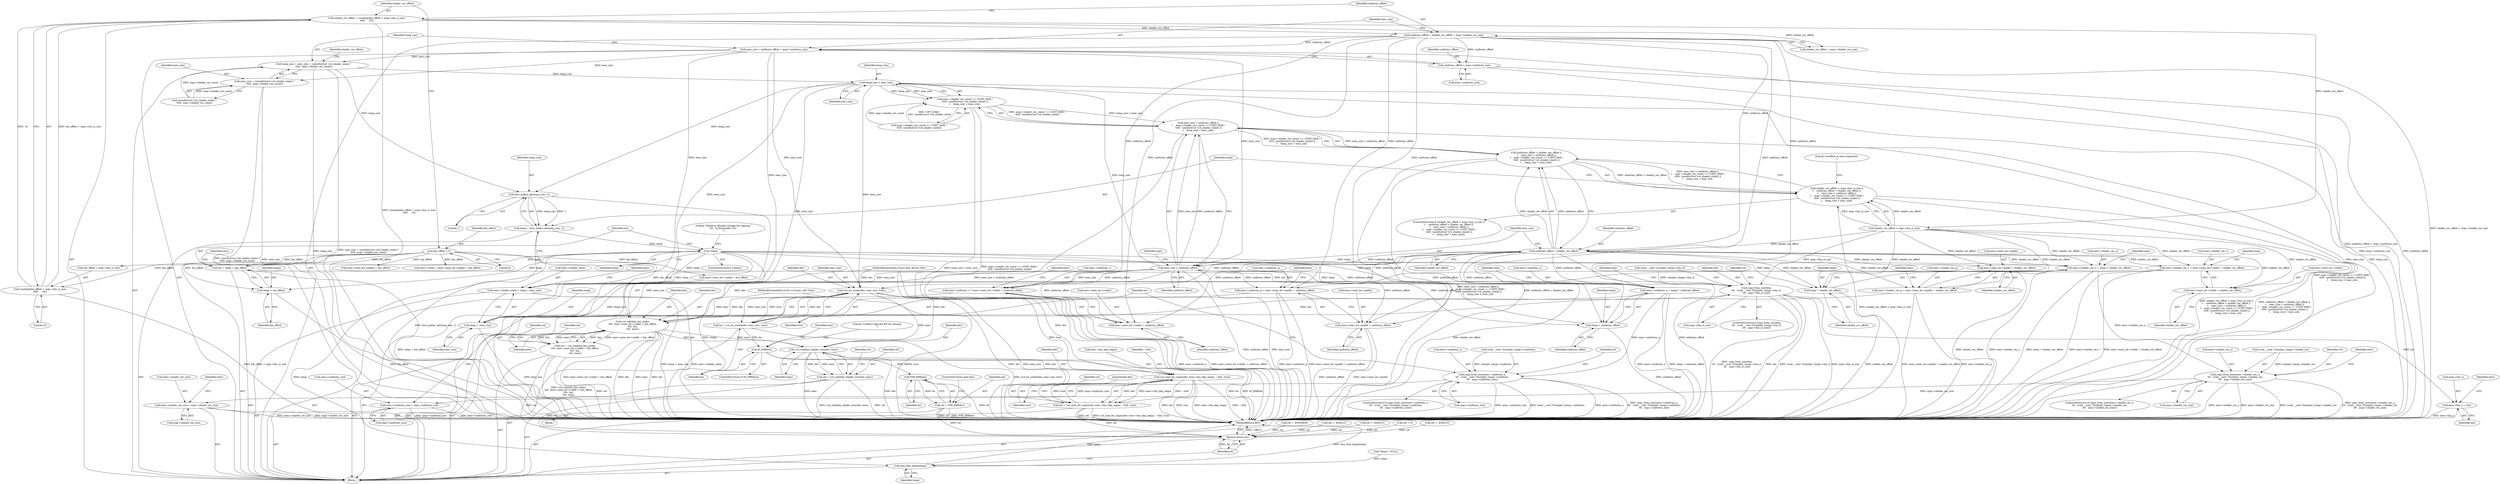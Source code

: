digraph "0_linux_0f2ff82e11c86c05d051cae32b58226392d33bbf@integer" {
"1000136" [label="(Call,uniforms_offset = shader_rec_offset + args->shader_rec_size)"];
"1000126" [label="(Call,shader_rec_offset = roundup(bin_offset + args->bin_cl_size,\n\t\t\t\t\t     16))"];
"1000128" [label="(Call,roundup(bin_offset + args->bin_cl_size,\n\t\t\t\t\t     16))"];
"1000122" [label="(Call,bin_offset = 0)"];
"1000144" [label="(Call,exec_size = uniforms_offset + args->uniforms_size)"];
"1000152" [label="(Call,temp_size = exec_size + (sizeof(struct vc4_shader_state) *\n \t\t\t\t\t  args->shader_rec_count))"];
"1000187" [label="(Call,temp_size < exec_size)"];
"1000178" [label="(Call,args->shader_rec_count >= (UINT_MAX /\n \t\t\t\t\t  sizeof(struct vc4_shader_state)) ||\n\t    temp_size < exec_size)"];
"1000174" [label="(Call,exec_size < uniforms_offset ||\n \t    args->shader_rec_count >= (UINT_MAX /\n \t\t\t\t\t  sizeof(struct vc4_shader_state)) ||\n\t    temp_size < exec_size)"];
"1000170" [label="(Call,uniforms_offset < shader_rec_offset ||\n \t    exec_size < uniforms_offset ||\n \t    args->shader_rec_count >= (UINT_MAX /\n \t\t\t\t\t  sizeof(struct vc4_shader_state)) ||\n\t    temp_size < exec_size)"];
"1000164" [label="(Call,shader_rec_offset < args->bin_cl_size ||\n\t    uniforms_offset < shader_rec_offset ||\n \t    exec_size < uniforms_offset ||\n \t    args->shader_rec_count >= (UINT_MAX /\n \t\t\t\t\t  sizeof(struct vc4_shader_state)) ||\n\t    temp_size < exec_size)"];
"1000196" [label="(Call,drm_malloc_ab(temp_size, 1))"];
"1000194" [label="(Call,temp = drm_malloc_ab(temp_size, 1))"];
"1000200" [label="(Call,!temp)"];
"1000210" [label="(Call,bin = temp + bin_offset)"];
"1000244" [label="(Call,copy_from_user(bin,\n\t\t\t   (void __user *)(uintptr_t)args->bin_cl,\n\t\t\t   args->bin_cl_size))"];
"1000355" [label="(Call,exec->bin_u = bin)"];
"1000420" [label="(Call,vc4_validate_bin_cl(dev,\n\t\t\t\t  exec->exec_bo->vaddr + bin_offset,\n\t\t\t\t  bin,\n\t\t\t\t  exec))"];
"1000418" [label="(Call,ret = vc4_validate_bin_cl(dev,\n\t\t\t\t  exec->exec_bo->vaddr + bin_offset,\n\t\t\t\t  bin,\n\t\t\t\t  exec))"];
"1000454" [label="(Return,return ret;)"];
"1000436" [label="(Call,vc4_validate_shader_recs(dev, exec))"];
"1000434" [label="(Call,ret = vc4_validate_shader_recs(dev, exec))"];
"1000444" [label="(Call,vc4_wait_for_seqno(dev, exec->bin_dep_seqno, ~0ull, true))"];
"1000442" [label="(Call,ret = vc4_wait_for_seqno(dev, exec->bin_dep_seqno, ~0ull, true))"];
"1000212" [label="(Call,temp + bin_offset)"];
"1000215" [label="(Call,exec->shader_rec_u = temp + shader_rec_offset)"];
"1000263" [label="(Call,copy_from_user(exec->shader_rec_u,\n\t\t\t   (void __user *)(uintptr_t)args->shader_rec,\n\t\t\t   args->shader_rec_size))"];
"1000382" [label="(Call,exec->shader_rec_size = args->shader_rec_size)"];
"1000219" [label="(Call,temp + shader_rec_offset)"];
"1000222" [label="(Call,exec->uniforms_u = temp + uniforms_offset)"];
"1000284" [label="(Call,copy_from_user(exec->uniforms_u,\n\t\t\t   (void __user *)(uintptr_t)args->uniforms,\n\t\t\t   args->uniforms_size))"];
"1000411" [label="(Call,exec->uniforms_size = args->uniforms_size)"];
"1000226" [label="(Call,temp + uniforms_offset)"];
"1000229" [label="(Call,exec->shader_state = temp + exec_size)"];
"1000233" [label="(Call,temp + exec_size)"];
"1000452" [label="(Call,drm_free_large(temp))"];
"1000306" [label="(Call,vc4_bo_create(dev, exec_size, true))"];
"1000304" [label="(Call,bo = vc4_bo_create(dev, exec_size, true))"];
"1000311" [label="(Call,IS_ERR(bo))"];
"1000318" [label="(Call,PTR_ERR(bo))"];
"1000316" [label="(Call,ret = PTR_ERR(bo))"];
"1000154" [label="(Call,exec_size + (sizeof(struct vc4_shader_state) *\n \t\t\t\t\t  args->shader_rec_count))"];
"1000175" [label="(Call,exec_size < uniforms_offset)"];
"1000389" [label="(Call,exec->uniforms_v = exec->exec_bo->vaddr + uniforms_offset)"];
"1000393" [label="(Call,exec->exec_bo->vaddr + uniforms_offset)"];
"1000400" [label="(Call,exec->uniforms_p = exec->exec_bo->paddr + uniforms_offset)"];
"1000404" [label="(Call,exec->exec_bo->paddr + uniforms_offset)"];
"1000146" [label="(Call,uniforms_offset + args->uniforms_size)"];
"1000171" [label="(Call,uniforms_offset < shader_rec_offset)"];
"1000360" [label="(Call,exec->shader_rec_v = exec->exec_bo->vaddr + shader_rec_offset)"];
"1000364" [label="(Call,exec->exec_bo->vaddr + shader_rec_offset)"];
"1000371" [label="(Call,exec->shader_rec_p = exec->exec_bo->paddr + shader_rec_offset)"];
"1000375" [label="(Call,exec->exec_bo->paddr + shader_rec_offset)"];
"1000205" [label="(Call,ret = -ENOMEM)"];
"1000148" [label="(Call,args->uniforms_size)"];
"1000195" [label="(Identifier,temp)"];
"1000227" [label="(Identifier,temp)"];
"1000217" [label="(Identifier,exec)"];
"1000316" [label="(Call,ret = PTR_ERR(bo))"];
"1000315" [label="(Literal,\"Couldn't allocate BO for binning\n\")"];
"1000440" [label="(Identifier,ret)"];
"1000429" [label="(Identifier,bin)"];
"1000155" [label="(Identifier,exec_size)"];
"1000373" [label="(Identifier,exec)"];
"1000320" [label="(ControlStructure,goto fail;)"];
"1000422" [label="(Call,exec->exec_bo->vaddr + bin_offset)"];
"1000413" [label="(Identifier,exec)"];
"1000307" [label="(Identifier,dev)"];
"1000152" [label="(Call,temp_size = exec_size + (sizeof(struct vc4_shader_state) *\n \t\t\t\t\t  args->shader_rec_count))"];
"1000317" [label="(Identifier,ret)"];
"1000284" [label="(Call,copy_from_user(exec->uniforms_u,\n\t\t\t   (void __user *)(uintptr_t)args->uniforms,\n\t\t\t   args->uniforms_size))"];
"1000219" [label="(Call,temp + shader_rec_offset)"];
"1000404" [label="(Call,exec->exec_bo->paddr + uniforms_offset)"];
"1000177" [label="(Identifier,uniforms_offset)"];
"1000410" [label="(Identifier,uniforms_offset)"];
"1000305" [label="(Identifier,bo)"];
"1000204" [label="(Literal,\"Failed to allocate storage for copying \"\n\t\t\t  \"in bin/render CLs.\n\")"];
"1000295" [label="(Call,args->uniforms_size)"];
"1000386" [label="(Call,args->shader_rec_size)"];
"1000384" [label="(Identifier,exec)"];
"1000420" [label="(Call,vc4_validate_bin_cl(dev,\n\t\t\t\t  exec->exec_bo->vaddr + bin_offset,\n\t\t\t\t  bin,\n\t\t\t\t  exec))"];
"1000375" [label="(Call,exec->exec_bo->paddr + shader_rec_offset)"];
"1000103" [label="(MethodParameterIn,struct drm_device *dev)"];
"1000124" [label="(Literal,0)"];
"1000147" [label="(Identifier,uniforms_offset)"];
"1000300" [label="(Identifier,ret)"];
"1000172" [label="(Identifier,uniforms_offset)"];
"1000154" [label="(Call,exec_size + (sizeof(struct vc4_shader_state) *\n \t\t\t\t\t  args->shader_rec_count))"];
"1000371" [label="(Call,exec->shader_rec_p = exec->exec_bo->paddr + shader_rec_offset)"];
"1000451" [label="(JumpTarget,fail:)"];
"1000401" [label="(Call,exec->uniforms_p)"];
"1000176" [label="(Identifier,exec_size)"];
"1000253" [label="(Call,args->bin_cl_size)"];
"1000390" [label="(Call,exec->uniforms_v)"];
"1000361" [label="(Call,exec->shader_rec_v)"];
"1000211" [label="(Identifier,bin)"];
"1000432" [label="(Identifier,ret)"];
"1000113" [label="(Call,*temp = NULL)"];
"1000171" [label="(Call,uniforms_offset < shader_rec_offset)"];
"1000323" [label="(Identifier,exec)"];
"1000187" [label="(Call,temp_size < exec_size)"];
"1000200" [label="(Call,!temp)"];
"1000437" [label="(Identifier,dev)"];
"1000444" [label="(Call,vc4_wait_for_seqno(dev, exec->bin_dep_seqno, ~0ull, true))"];
"1000299" [label="(Call,ret = -EFAULT)"];
"1000383" [label="(Call,exec->shader_rec_size)"];
"1000267" [label="(Call,(void __user *)(uintptr_t)args->shader_rec)"];
"1000348" [label="(Call,exec->exec_bo->paddr + bin_offset)"];
"1000285" [label="(Call,exec->uniforms_u)"];
"1000104" [label="(MethodParameterIn,struct vc4_exec_info *exec)"];
"1000288" [label="(Call,(void __user *)(uintptr_t)args->uniforms)"];
"1000153" [label="(Identifier,temp_size)"];
"1000164" [label="(Call,shader_rec_offset < args->bin_cl_size ||\n\t    uniforms_offset < shader_rec_offset ||\n \t    exec_size < uniforms_offset ||\n \t    args->shader_rec_count >= (UINT_MAX /\n \t\t\t\t\t  sizeof(struct vc4_shader_state)) ||\n\t    temp_size < exec_size)"];
"1000382" [label="(Call,exec->shader_rec_size = args->shader_rec_size)"];
"1000238" [label="(Identifier,exec)"];
"1000222" [label="(Call,exec->uniforms_u = temp + uniforms_offset)"];
"1000165" [label="(Call,shader_rec_offset < args->bin_cl_size)"];
"1000221" [label="(Identifier,shader_rec_offset)"];
"1000199" [label="(ControlStructure,if (!temp))"];
"1000146" [label="(Call,uniforms_offset + args->uniforms_size)"];
"1000370" [label="(Identifier,shader_rec_offset)"];
"1000359" [label="(Identifier,bin)"];
"1000456" [label="(MethodReturn,RET)"];
"1000393" [label="(Call,exec->exec_bo->vaddr + uniforms_offset)"];
"1000194" [label="(Call,temp = drm_malloc_ab(temp_size, 1))"];
"1000400" [label="(Call,exec->uniforms_p = exec->exec_bo->paddr + uniforms_offset)"];
"1000376" [label="(Call,exec->exec_bo->paddr)"];
"1000129" [label="(Call,bin_offset + args->bin_cl_size)"];
"1000430" [label="(Identifier,exec)"];
"1000415" [label="(Call,args->uniforms_size)"];
"1000188" [label="(Identifier,temp_size)"];
"1000197" [label="(Identifier,temp_size)"];
"1000344" [label="(Call,exec->ct0ca = exec->exec_bo->paddr + bin_offset)"];
"1000128" [label="(Call,roundup(bin_offset + args->bin_cl_size,\n\t\t\t\t\t     16))"];
"1000306" [label="(Call,vc4_bo_create(dev, exec_size, true))"];
"1000372" [label="(Call,exec->shader_rec_p)"];
"1000274" [label="(Call,args->shader_rec_size)"];
"1000443" [label="(Identifier,ret)"];
"1000234" [label="(Identifier,temp)"];
"1000362" [label="(Identifier,exec)"];
"1000446" [label="(Call,exec->bin_dep_seqno)"];
"1000402" [label="(Identifier,exec)"];
"1000122" [label="(Call,bin_offset = 0)"];
"1000226" [label="(Call,temp + uniforms_offset)"];
"1000170" [label="(Call,uniforms_offset < shader_rec_offset ||\n \t    exec_size < uniforms_offset ||\n \t    args->shader_rec_count >= (UINT_MAX /\n \t\t\t\t\t  sizeof(struct vc4_shader_state)) ||\n\t    temp_size < exec_size)"];
"1000233" [label="(Call,temp + exec_size)"];
"1000389" [label="(Call,exec->uniforms_v = exec->exec_bo->vaddr + uniforms_offset)"];
"1000192" [label="(Literal,\"overflow in exec arguments\n\")"];
"1000257" [label="(Call,ret = -EFAULT)"];
"1000145" [label="(Identifier,exec_size)"];
"1000265" [label="(Identifier,exec)"];
"1000454" [label="(Return,return ret;)"];
"1000411" [label="(Call,exec->uniforms_size = args->uniforms_size)"];
"1000235" [label="(Identifier,exec_size)"];
"1000262" [label="(ControlStructure,if (copy_from_user(exec->shader_rec_u,\n\t\t\t   (void __user *)(uintptr_t)args->shader_rec,\n\t\t\t   args->shader_rec_size)))"];
"1000181" [label="(Identifier,args)"];
"1000244" [label="(Call,copy_from_user(bin,\n\t\t\t   (void __user *)(uintptr_t)args->bin_cl,\n\t\t\t   args->bin_cl_size))"];
"1000243" [label="(ControlStructure,if (copy_from_user(bin,\n\t\t\t   (void __user *)(uintptr_t)args->bin_cl,\n\t\t\t   args->bin_cl_size)))"];
"1000449" [label="(Identifier,~0ull)"];
"1000436" [label="(Call,vc4_validate_shader_recs(dev, exec))"];
"1000137" [label="(Identifier,uniforms_offset)"];
"1000356" [label="(Call,exec->bin_u)"];
"1000173" [label="(Identifier,shader_rec_offset)"];
"1000127" [label="(Identifier,shader_rec_offset)"];
"1000118" [label="(Call,ret = 0)"];
"1000412" [label="(Call,exec->uniforms_size)"];
"1000215" [label="(Call,exec->shader_rec_u = temp + shader_rec_offset)"];
"1000455" [label="(Identifier,ret)"];
"1000381" [label="(Identifier,shader_rec_offset)"];
"1000319" [label="(Identifier,bo)"];
"1000198" [label="(Literal,1)"];
"1000231" [label="(Identifier,exec)"];
"1000445" [label="(Identifier,dev)"];
"1000105" [label="(Block,)"];
"1000286" [label="(Identifier,exec)"];
"1000230" [label="(Call,exec->shader_state)"];
"1000210" [label="(Call,bin = temp + bin_offset)"];
"1000391" [label="(Identifier,exec)"];
"1000126" [label="(Call,shader_rec_offset = roundup(bin_offset + args->bin_cl_size,\n\t\t\t\t\t     16))"];
"1000214" [label="(Identifier,bin_offset)"];
"1000279" [label="(Identifier,ret)"];
"1000421" [label="(Identifier,dev)"];
"1000312" [label="(Identifier,bo)"];
"1000434" [label="(Call,ret = vc4_validate_shader_recs(dev, exec))"];
"1000201" [label="(Identifier,temp)"];
"1000220" [label="(Identifier,temp)"];
"1000189" [label="(Identifier,exec_size)"];
"1000399" [label="(Identifier,uniforms_offset)"];
"1000228" [label="(Identifier,uniforms_offset)"];
"1000246" [label="(Call,(void __user *)(uintptr_t)args->bin_cl)"];
"1000138" [label="(Call,shader_rec_offset + args->shader_rec_size)"];
"1000438" [label="(Identifier,exec)"];
"1000309" [label="(Identifier,true)"];
"1000245" [label="(Identifier,bin)"];
"1000450" [label="(Identifier,true)"];
"1000175" [label="(Call,exec_size < uniforms_offset)"];
"1000318" [label="(Call,PTR_ERR(bo))"];
"1000229" [label="(Call,exec->shader_state = temp + exec_size)"];
"1000163" [label="(ControlStructure,if (shader_rec_offset < args->bin_cl_size ||\n\t    uniforms_offset < shader_rec_offset ||\n \t    exec_size < uniforms_offset ||\n \t    args->shader_rec_count >= (UINT_MAX /\n \t\t\t\t\t  sizeof(struct vc4_shader_state)) ||\n\t    temp_size < exec_size))"];
"1000278" [label="(Call,ret = -EFAULT)"];
"1000196" [label="(Call,drm_malloc_ab(temp_size, 1))"];
"1000365" [label="(Call,exec->exec_bo->vaddr)"];
"1000216" [label="(Call,exec->shader_rec_u)"];
"1000179" [label="(Call,args->shader_rec_count >= (UINT_MAX /\n \t\t\t\t\t  sizeof(struct vc4_shader_state)))"];
"1000394" [label="(Call,exec->exec_bo->vaddr)"];
"1000224" [label="(Identifier,exec)"];
"1000364" [label="(Call,exec->exec_bo->vaddr + shader_rec_offset)"];
"1000174" [label="(Call,exec_size < uniforms_offset ||\n \t    args->shader_rec_count >= (UINT_MAX /\n \t\t\t\t\t  sizeof(struct vc4_shader_state)) ||\n\t    temp_size < exec_size)"];
"1000360" [label="(Call,exec->shader_rec_v = exec->exec_bo->vaddr + shader_rec_offset)"];
"1000453" [label="(Identifier,temp)"];
"1000166" [label="(Identifier,shader_rec_offset)"];
"1000311" [label="(Call,IS_ERR(bo))"];
"1000419" [label="(Identifier,ret)"];
"1000355" [label="(Call,exec->bin_u = bin)"];
"1000178" [label="(Call,args->shader_rec_count >= (UINT_MAX /\n \t\t\t\t\t  sizeof(struct vc4_shader_state)) ||\n\t    temp_size < exec_size)"];
"1000452" [label="(Call,drm_free_large(temp))"];
"1000213" [label="(Identifier,temp)"];
"1000313" [label="(Block,)"];
"1000405" [label="(Call,exec->exec_bo->paddr)"];
"1000308" [label="(Identifier,exec_size)"];
"1000435" [label="(Identifier,ret)"];
"1000442" [label="(Call,ret = vc4_wait_for_seqno(dev, exec->bin_dep_seqno, ~0ull, true))"];
"1000144" [label="(Call,exec_size = uniforms_offset + args->uniforms_size)"];
"1000264" [label="(Call,exec->shader_rec_u)"];
"1000258" [label="(Identifier,ret)"];
"1000212" [label="(Call,temp + bin_offset)"];
"1000310" [label="(ControlStructure,if (IS_ERR(bo)))"];
"1000156" [label="(Call,sizeof(struct vc4_shader_state) *\n \t\t\t\t\t  args->shader_rec_count)"];
"1000304" [label="(Call,bo = vc4_bo_create(dev, exec_size, true))"];
"1000283" [label="(ControlStructure,if (copy_from_user(exec->uniforms_u,\n\t\t\t   (void __user *)(uintptr_t)args->uniforms,\n\t\t\t   args->uniforms_size)))"];
"1000123" [label="(Identifier,bin_offset)"];
"1000263" [label="(Call,copy_from_user(exec->shader_rec_u,\n\t\t\t   (void __user *)(uintptr_t)args->shader_rec,\n\t\t\t   args->shader_rec_size))"];
"1000223" [label="(Call,exec->uniforms_u)"];
"1000136" [label="(Call,uniforms_offset = shader_rec_offset + args->shader_rec_size)"];
"1000134" [label="(Literal,16)"];
"1000418" [label="(Call,ret = vc4_validate_bin_cl(dev,\n\t\t\t\t  exec->exec_bo->vaddr + bin_offset,\n\t\t\t\t  bin,\n\t\t\t\t  exec))"];
"1000136" -> "1000105"  [label="AST: "];
"1000136" -> "1000138"  [label="CFG: "];
"1000137" -> "1000136"  [label="AST: "];
"1000138" -> "1000136"  [label="AST: "];
"1000145" -> "1000136"  [label="CFG: "];
"1000136" -> "1000456"  [label="DDG: shader_rec_offset + args->shader_rec_size"];
"1000126" -> "1000136"  [label="DDG: shader_rec_offset"];
"1000136" -> "1000144"  [label="DDG: uniforms_offset"];
"1000136" -> "1000146"  [label="DDG: uniforms_offset"];
"1000136" -> "1000171"  [label="DDG: uniforms_offset"];
"1000136" -> "1000222"  [label="DDG: uniforms_offset"];
"1000136" -> "1000226"  [label="DDG: uniforms_offset"];
"1000136" -> "1000389"  [label="DDG: uniforms_offset"];
"1000136" -> "1000393"  [label="DDG: uniforms_offset"];
"1000136" -> "1000400"  [label="DDG: uniforms_offset"];
"1000136" -> "1000404"  [label="DDG: uniforms_offset"];
"1000126" -> "1000105"  [label="AST: "];
"1000126" -> "1000128"  [label="CFG: "];
"1000127" -> "1000126"  [label="AST: "];
"1000128" -> "1000126"  [label="AST: "];
"1000137" -> "1000126"  [label="CFG: "];
"1000126" -> "1000456"  [label="DDG: roundup(bin_offset + args->bin_cl_size,\n\t\t\t\t\t     16)"];
"1000128" -> "1000126"  [label="DDG: bin_offset + args->bin_cl_size"];
"1000128" -> "1000126"  [label="DDG: 16"];
"1000126" -> "1000138"  [label="DDG: shader_rec_offset"];
"1000126" -> "1000165"  [label="DDG: shader_rec_offset"];
"1000128" -> "1000134"  [label="CFG: "];
"1000129" -> "1000128"  [label="AST: "];
"1000134" -> "1000128"  [label="AST: "];
"1000128" -> "1000456"  [label="DDG: bin_offset + args->bin_cl_size"];
"1000122" -> "1000128"  [label="DDG: bin_offset"];
"1000122" -> "1000105"  [label="AST: "];
"1000122" -> "1000124"  [label="CFG: "];
"1000123" -> "1000122"  [label="AST: "];
"1000124" -> "1000122"  [label="AST: "];
"1000127" -> "1000122"  [label="CFG: "];
"1000122" -> "1000129"  [label="DDG: bin_offset"];
"1000122" -> "1000210"  [label="DDG: bin_offset"];
"1000122" -> "1000212"  [label="DDG: bin_offset"];
"1000122" -> "1000344"  [label="DDG: bin_offset"];
"1000122" -> "1000348"  [label="DDG: bin_offset"];
"1000122" -> "1000420"  [label="DDG: bin_offset"];
"1000122" -> "1000422"  [label="DDG: bin_offset"];
"1000144" -> "1000105"  [label="AST: "];
"1000144" -> "1000146"  [label="CFG: "];
"1000145" -> "1000144"  [label="AST: "];
"1000146" -> "1000144"  [label="AST: "];
"1000153" -> "1000144"  [label="CFG: "];
"1000144" -> "1000456"  [label="DDG: uniforms_offset + args->uniforms_size"];
"1000144" -> "1000152"  [label="DDG: exec_size"];
"1000144" -> "1000154"  [label="DDG: exec_size"];
"1000144" -> "1000175"  [label="DDG: exec_size"];
"1000144" -> "1000229"  [label="DDG: exec_size"];
"1000144" -> "1000233"  [label="DDG: exec_size"];
"1000144" -> "1000306"  [label="DDG: exec_size"];
"1000152" -> "1000105"  [label="AST: "];
"1000152" -> "1000154"  [label="CFG: "];
"1000153" -> "1000152"  [label="AST: "];
"1000154" -> "1000152"  [label="AST: "];
"1000166" -> "1000152"  [label="CFG: "];
"1000152" -> "1000456"  [label="DDG: temp_size"];
"1000152" -> "1000456"  [label="DDG: exec_size + (sizeof(struct vc4_shader_state) *\n \t\t\t\t\t  args->shader_rec_count)"];
"1000156" -> "1000152"  [label="DDG: args->shader_rec_count"];
"1000152" -> "1000187"  [label="DDG: temp_size"];
"1000152" -> "1000196"  [label="DDG: temp_size"];
"1000187" -> "1000178"  [label="AST: "];
"1000187" -> "1000189"  [label="CFG: "];
"1000188" -> "1000187"  [label="AST: "];
"1000189" -> "1000187"  [label="AST: "];
"1000178" -> "1000187"  [label="CFG: "];
"1000187" -> "1000456"  [label="DDG: temp_size"];
"1000187" -> "1000456"  [label="DDG: exec_size"];
"1000187" -> "1000178"  [label="DDG: temp_size"];
"1000187" -> "1000178"  [label="DDG: exec_size"];
"1000175" -> "1000187"  [label="DDG: exec_size"];
"1000187" -> "1000196"  [label="DDG: temp_size"];
"1000187" -> "1000229"  [label="DDG: exec_size"];
"1000187" -> "1000233"  [label="DDG: exec_size"];
"1000187" -> "1000306"  [label="DDG: exec_size"];
"1000178" -> "1000174"  [label="AST: "];
"1000178" -> "1000179"  [label="CFG: "];
"1000179" -> "1000178"  [label="AST: "];
"1000174" -> "1000178"  [label="CFG: "];
"1000178" -> "1000456"  [label="DDG: temp_size < exec_size"];
"1000178" -> "1000456"  [label="DDG: args->shader_rec_count >= (UINT_MAX /\n \t\t\t\t\t  sizeof(struct vc4_shader_state))"];
"1000178" -> "1000174"  [label="DDG: args->shader_rec_count >= (UINT_MAX /\n \t\t\t\t\t  sizeof(struct vc4_shader_state))"];
"1000178" -> "1000174"  [label="DDG: temp_size < exec_size"];
"1000179" -> "1000178"  [label="DDG: args->shader_rec_count"];
"1000179" -> "1000178"  [label="DDG: UINT_MAX /\n \t\t\t\t\t  sizeof(struct vc4_shader_state)"];
"1000174" -> "1000170"  [label="AST: "];
"1000174" -> "1000175"  [label="CFG: "];
"1000175" -> "1000174"  [label="AST: "];
"1000170" -> "1000174"  [label="CFG: "];
"1000174" -> "1000456"  [label="DDG: args->shader_rec_count >= (UINT_MAX /\n \t\t\t\t\t  sizeof(struct vc4_shader_state)) ||\n\t    temp_size < exec_size"];
"1000174" -> "1000456"  [label="DDG: exec_size < uniforms_offset"];
"1000174" -> "1000170"  [label="DDG: exec_size < uniforms_offset"];
"1000174" -> "1000170"  [label="DDG: args->shader_rec_count >= (UINT_MAX /\n \t\t\t\t\t  sizeof(struct vc4_shader_state)) ||\n\t    temp_size < exec_size"];
"1000175" -> "1000174"  [label="DDG: exec_size"];
"1000175" -> "1000174"  [label="DDG: uniforms_offset"];
"1000170" -> "1000164"  [label="AST: "];
"1000170" -> "1000171"  [label="CFG: "];
"1000171" -> "1000170"  [label="AST: "];
"1000164" -> "1000170"  [label="CFG: "];
"1000170" -> "1000456"  [label="DDG: uniforms_offset < shader_rec_offset"];
"1000170" -> "1000456"  [label="DDG: exec_size < uniforms_offset ||\n \t    args->shader_rec_count >= (UINT_MAX /\n \t\t\t\t\t  sizeof(struct vc4_shader_state)) ||\n\t    temp_size < exec_size"];
"1000170" -> "1000164"  [label="DDG: uniforms_offset < shader_rec_offset"];
"1000170" -> "1000164"  [label="DDG: exec_size < uniforms_offset ||\n \t    args->shader_rec_count >= (UINT_MAX /\n \t\t\t\t\t  sizeof(struct vc4_shader_state)) ||\n\t    temp_size < exec_size"];
"1000171" -> "1000170"  [label="DDG: uniforms_offset"];
"1000171" -> "1000170"  [label="DDG: shader_rec_offset"];
"1000164" -> "1000163"  [label="AST: "];
"1000164" -> "1000165"  [label="CFG: "];
"1000165" -> "1000164"  [label="AST: "];
"1000192" -> "1000164"  [label="CFG: "];
"1000195" -> "1000164"  [label="CFG: "];
"1000164" -> "1000456"  [label="DDG: shader_rec_offset < args->bin_cl_size ||\n\t    uniforms_offset < shader_rec_offset ||\n \t    exec_size < uniforms_offset ||\n \t    args->shader_rec_count >= (UINT_MAX /\n \t\t\t\t\t  sizeof(struct vc4_shader_state)) ||\n\t    temp_size < exec_size"];
"1000164" -> "1000456"  [label="DDG: uniforms_offset < shader_rec_offset ||\n \t    exec_size < uniforms_offset ||\n \t    args->shader_rec_count >= (UINT_MAX /\n \t\t\t\t\t  sizeof(struct vc4_shader_state)) ||\n\t    temp_size < exec_size"];
"1000164" -> "1000456"  [label="DDG: shader_rec_offset < args->bin_cl_size"];
"1000165" -> "1000164"  [label="DDG: shader_rec_offset"];
"1000165" -> "1000164"  [label="DDG: args->bin_cl_size"];
"1000196" -> "1000194"  [label="AST: "];
"1000196" -> "1000198"  [label="CFG: "];
"1000197" -> "1000196"  [label="AST: "];
"1000198" -> "1000196"  [label="AST: "];
"1000194" -> "1000196"  [label="CFG: "];
"1000196" -> "1000456"  [label="DDG: temp_size"];
"1000196" -> "1000194"  [label="DDG: temp_size"];
"1000196" -> "1000194"  [label="DDG: 1"];
"1000194" -> "1000105"  [label="AST: "];
"1000195" -> "1000194"  [label="AST: "];
"1000201" -> "1000194"  [label="CFG: "];
"1000194" -> "1000456"  [label="DDG: drm_malloc_ab(temp_size, 1)"];
"1000194" -> "1000200"  [label="DDG: temp"];
"1000200" -> "1000199"  [label="AST: "];
"1000200" -> "1000201"  [label="CFG: "];
"1000201" -> "1000200"  [label="AST: "];
"1000204" -> "1000200"  [label="CFG: "];
"1000211" -> "1000200"  [label="CFG: "];
"1000200" -> "1000456"  [label="DDG: !temp"];
"1000200" -> "1000210"  [label="DDG: temp"];
"1000200" -> "1000212"  [label="DDG: temp"];
"1000200" -> "1000215"  [label="DDG: temp"];
"1000200" -> "1000219"  [label="DDG: temp"];
"1000200" -> "1000222"  [label="DDG: temp"];
"1000200" -> "1000226"  [label="DDG: temp"];
"1000200" -> "1000229"  [label="DDG: temp"];
"1000200" -> "1000233"  [label="DDG: temp"];
"1000200" -> "1000452"  [label="DDG: temp"];
"1000210" -> "1000105"  [label="AST: "];
"1000210" -> "1000212"  [label="CFG: "];
"1000211" -> "1000210"  [label="AST: "];
"1000212" -> "1000210"  [label="AST: "];
"1000217" -> "1000210"  [label="CFG: "];
"1000210" -> "1000456"  [label="DDG: temp + bin_offset"];
"1000210" -> "1000244"  [label="DDG: bin"];
"1000244" -> "1000243"  [label="AST: "];
"1000244" -> "1000253"  [label="CFG: "];
"1000245" -> "1000244"  [label="AST: "];
"1000246" -> "1000244"  [label="AST: "];
"1000253" -> "1000244"  [label="AST: "];
"1000258" -> "1000244"  [label="CFG: "];
"1000265" -> "1000244"  [label="CFG: "];
"1000244" -> "1000456"  [label="DDG: args->bin_cl_size"];
"1000244" -> "1000456"  [label="DDG: copy_from_user(bin,\n\t\t\t   (void __user *)(uintptr_t)args->bin_cl,\n\t\t\t   args->bin_cl_size)"];
"1000244" -> "1000456"  [label="DDG: bin"];
"1000244" -> "1000456"  [label="DDG: (void __user *)(uintptr_t)args->bin_cl"];
"1000246" -> "1000244"  [label="DDG: (uintptr_t)args->bin_cl"];
"1000165" -> "1000244"  [label="DDG: args->bin_cl_size"];
"1000244" -> "1000355"  [label="DDG: bin"];
"1000244" -> "1000420"  [label="DDG: bin"];
"1000355" -> "1000105"  [label="AST: "];
"1000355" -> "1000359"  [label="CFG: "];
"1000356" -> "1000355"  [label="AST: "];
"1000359" -> "1000355"  [label="AST: "];
"1000362" -> "1000355"  [label="CFG: "];
"1000355" -> "1000456"  [label="DDG: exec->bin_u"];
"1000420" -> "1000418"  [label="AST: "];
"1000420" -> "1000430"  [label="CFG: "];
"1000421" -> "1000420"  [label="AST: "];
"1000422" -> "1000420"  [label="AST: "];
"1000429" -> "1000420"  [label="AST: "];
"1000430" -> "1000420"  [label="AST: "];
"1000418" -> "1000420"  [label="CFG: "];
"1000420" -> "1000456"  [label="DDG: exec->exec_bo->vaddr + bin_offset"];
"1000420" -> "1000456"  [label="DDG: dev"];
"1000420" -> "1000456"  [label="DDG: exec"];
"1000420" -> "1000456"  [label="DDG: bin"];
"1000420" -> "1000418"  [label="DDG: dev"];
"1000420" -> "1000418"  [label="DDG: exec->exec_bo->vaddr + bin_offset"];
"1000420" -> "1000418"  [label="DDG: bin"];
"1000420" -> "1000418"  [label="DDG: exec"];
"1000306" -> "1000420"  [label="DDG: dev"];
"1000103" -> "1000420"  [label="DDG: dev"];
"1000104" -> "1000420"  [label="DDG: exec"];
"1000420" -> "1000436"  [label="DDG: dev"];
"1000420" -> "1000436"  [label="DDG: exec"];
"1000418" -> "1000105"  [label="AST: "];
"1000419" -> "1000418"  [label="AST: "];
"1000432" -> "1000418"  [label="CFG: "];
"1000418" -> "1000456"  [label="DDG: vc4_validate_bin_cl(dev,\n\t\t\t\t  exec->exec_bo->vaddr + bin_offset,\n\t\t\t\t  bin,\n\t\t\t\t  exec)"];
"1000418" -> "1000456"  [label="DDG: ret"];
"1000418" -> "1000454"  [label="DDG: ret"];
"1000454" -> "1000105"  [label="AST: "];
"1000454" -> "1000455"  [label="CFG: "];
"1000455" -> "1000454"  [label="AST: "];
"1000456" -> "1000454"  [label="CFG: "];
"1000454" -> "1000456"  [label="DDG: <RET>"];
"1000455" -> "1000454"  [label="DDG: ret"];
"1000442" -> "1000454"  [label="DDG: ret"];
"1000205" -> "1000454"  [label="DDG: ret"];
"1000257" -> "1000454"  [label="DDG: ret"];
"1000299" -> "1000454"  [label="DDG: ret"];
"1000434" -> "1000454"  [label="DDG: ret"];
"1000278" -> "1000454"  [label="DDG: ret"];
"1000316" -> "1000454"  [label="DDG: ret"];
"1000118" -> "1000454"  [label="DDG: ret"];
"1000436" -> "1000434"  [label="AST: "];
"1000436" -> "1000438"  [label="CFG: "];
"1000437" -> "1000436"  [label="AST: "];
"1000438" -> "1000436"  [label="AST: "];
"1000434" -> "1000436"  [label="CFG: "];
"1000436" -> "1000456"  [label="DDG: dev"];
"1000436" -> "1000456"  [label="DDG: exec"];
"1000436" -> "1000434"  [label="DDG: dev"];
"1000436" -> "1000434"  [label="DDG: exec"];
"1000103" -> "1000436"  [label="DDG: dev"];
"1000104" -> "1000436"  [label="DDG: exec"];
"1000436" -> "1000444"  [label="DDG: dev"];
"1000434" -> "1000105"  [label="AST: "];
"1000435" -> "1000434"  [label="AST: "];
"1000440" -> "1000434"  [label="CFG: "];
"1000434" -> "1000456"  [label="DDG: vc4_validate_shader_recs(dev, exec)"];
"1000434" -> "1000456"  [label="DDG: ret"];
"1000444" -> "1000442"  [label="AST: "];
"1000444" -> "1000450"  [label="CFG: "];
"1000445" -> "1000444"  [label="AST: "];
"1000446" -> "1000444"  [label="AST: "];
"1000449" -> "1000444"  [label="AST: "];
"1000450" -> "1000444"  [label="AST: "];
"1000442" -> "1000444"  [label="CFG: "];
"1000444" -> "1000456"  [label="DDG: true"];
"1000444" -> "1000456"  [label="DDG: exec->bin_dep_seqno"];
"1000444" -> "1000456"  [label="DDG: ~0ull"];
"1000444" -> "1000456"  [label="DDG: dev"];
"1000444" -> "1000442"  [label="DDG: dev"];
"1000444" -> "1000442"  [label="DDG: exec->bin_dep_seqno"];
"1000444" -> "1000442"  [label="DDG: ~0ull"];
"1000444" -> "1000442"  [label="DDG: true"];
"1000103" -> "1000444"  [label="DDG: dev"];
"1000306" -> "1000444"  [label="DDG: true"];
"1000442" -> "1000105"  [label="AST: "];
"1000443" -> "1000442"  [label="AST: "];
"1000451" -> "1000442"  [label="CFG: "];
"1000442" -> "1000456"  [label="DDG: ret"];
"1000442" -> "1000456"  [label="DDG: vc4_wait_for_seqno(dev, exec->bin_dep_seqno, ~0ull, true)"];
"1000212" -> "1000214"  [label="CFG: "];
"1000213" -> "1000212"  [label="AST: "];
"1000214" -> "1000212"  [label="AST: "];
"1000212" -> "1000456"  [label="DDG: bin_offset"];
"1000215" -> "1000105"  [label="AST: "];
"1000215" -> "1000219"  [label="CFG: "];
"1000216" -> "1000215"  [label="AST: "];
"1000219" -> "1000215"  [label="AST: "];
"1000224" -> "1000215"  [label="CFG: "];
"1000215" -> "1000456"  [label="DDG: exec->shader_rec_u"];
"1000215" -> "1000456"  [label="DDG: temp + shader_rec_offset"];
"1000165" -> "1000215"  [label="DDG: shader_rec_offset"];
"1000171" -> "1000215"  [label="DDG: shader_rec_offset"];
"1000215" -> "1000263"  [label="DDG: exec->shader_rec_u"];
"1000263" -> "1000262"  [label="AST: "];
"1000263" -> "1000274"  [label="CFG: "];
"1000264" -> "1000263"  [label="AST: "];
"1000267" -> "1000263"  [label="AST: "];
"1000274" -> "1000263"  [label="AST: "];
"1000279" -> "1000263"  [label="CFG: "];
"1000286" -> "1000263"  [label="CFG: "];
"1000263" -> "1000456"  [label="DDG: (void __user *)(uintptr_t)args->shader_rec"];
"1000263" -> "1000456"  [label="DDG: copy_from_user(exec->shader_rec_u,\n\t\t\t   (void __user *)(uintptr_t)args->shader_rec,\n\t\t\t   args->shader_rec_size)"];
"1000263" -> "1000456"  [label="DDG: exec->shader_rec_u"];
"1000263" -> "1000456"  [label="DDG: args->shader_rec_size"];
"1000267" -> "1000263"  [label="DDG: (uintptr_t)args->shader_rec"];
"1000263" -> "1000382"  [label="DDG: args->shader_rec_size"];
"1000382" -> "1000105"  [label="AST: "];
"1000382" -> "1000386"  [label="CFG: "];
"1000383" -> "1000382"  [label="AST: "];
"1000386" -> "1000382"  [label="AST: "];
"1000391" -> "1000382"  [label="CFG: "];
"1000382" -> "1000456"  [label="DDG: exec->shader_rec_size"];
"1000382" -> "1000456"  [label="DDG: args->shader_rec_size"];
"1000219" -> "1000221"  [label="CFG: "];
"1000220" -> "1000219"  [label="AST: "];
"1000221" -> "1000219"  [label="AST: "];
"1000219" -> "1000456"  [label="DDG: shader_rec_offset"];
"1000165" -> "1000219"  [label="DDG: shader_rec_offset"];
"1000171" -> "1000219"  [label="DDG: shader_rec_offset"];
"1000222" -> "1000105"  [label="AST: "];
"1000222" -> "1000226"  [label="CFG: "];
"1000223" -> "1000222"  [label="AST: "];
"1000226" -> "1000222"  [label="AST: "];
"1000231" -> "1000222"  [label="CFG: "];
"1000222" -> "1000456"  [label="DDG: exec->uniforms_u"];
"1000222" -> "1000456"  [label="DDG: temp + uniforms_offset"];
"1000171" -> "1000222"  [label="DDG: uniforms_offset"];
"1000175" -> "1000222"  [label="DDG: uniforms_offset"];
"1000222" -> "1000284"  [label="DDG: exec->uniforms_u"];
"1000284" -> "1000283"  [label="AST: "];
"1000284" -> "1000295"  [label="CFG: "];
"1000285" -> "1000284"  [label="AST: "];
"1000288" -> "1000284"  [label="AST: "];
"1000295" -> "1000284"  [label="AST: "];
"1000300" -> "1000284"  [label="CFG: "];
"1000305" -> "1000284"  [label="CFG: "];
"1000284" -> "1000456"  [label="DDG: exec->uniforms_u"];
"1000284" -> "1000456"  [label="DDG: copy_from_user(exec->uniforms_u,\n\t\t\t   (void __user *)(uintptr_t)args->uniforms,\n\t\t\t   args->uniforms_size)"];
"1000284" -> "1000456"  [label="DDG: args->uniforms_size"];
"1000284" -> "1000456"  [label="DDG: (void __user *)(uintptr_t)args->uniforms"];
"1000288" -> "1000284"  [label="DDG: (uintptr_t)args->uniforms"];
"1000284" -> "1000411"  [label="DDG: args->uniforms_size"];
"1000411" -> "1000105"  [label="AST: "];
"1000411" -> "1000415"  [label="CFG: "];
"1000412" -> "1000411"  [label="AST: "];
"1000415" -> "1000411"  [label="AST: "];
"1000419" -> "1000411"  [label="CFG: "];
"1000411" -> "1000456"  [label="DDG: exec->uniforms_size"];
"1000411" -> "1000456"  [label="DDG: args->uniforms_size"];
"1000226" -> "1000228"  [label="CFG: "];
"1000227" -> "1000226"  [label="AST: "];
"1000228" -> "1000226"  [label="AST: "];
"1000226" -> "1000456"  [label="DDG: uniforms_offset"];
"1000171" -> "1000226"  [label="DDG: uniforms_offset"];
"1000175" -> "1000226"  [label="DDG: uniforms_offset"];
"1000229" -> "1000105"  [label="AST: "];
"1000229" -> "1000233"  [label="CFG: "];
"1000230" -> "1000229"  [label="AST: "];
"1000233" -> "1000229"  [label="AST: "];
"1000238" -> "1000229"  [label="CFG: "];
"1000229" -> "1000456"  [label="DDG: temp + exec_size"];
"1000229" -> "1000456"  [label="DDG: exec->shader_state"];
"1000175" -> "1000229"  [label="DDG: exec_size"];
"1000233" -> "1000235"  [label="CFG: "];
"1000234" -> "1000233"  [label="AST: "];
"1000235" -> "1000233"  [label="AST: "];
"1000233" -> "1000456"  [label="DDG: exec_size"];
"1000175" -> "1000233"  [label="DDG: exec_size"];
"1000452" -> "1000105"  [label="AST: "];
"1000452" -> "1000453"  [label="CFG: "];
"1000453" -> "1000452"  [label="AST: "];
"1000455" -> "1000452"  [label="CFG: "];
"1000452" -> "1000456"  [label="DDG: drm_free_large(temp)"];
"1000452" -> "1000456"  [label="DDG: temp"];
"1000113" -> "1000452"  [label="DDG: temp"];
"1000306" -> "1000304"  [label="AST: "];
"1000306" -> "1000309"  [label="CFG: "];
"1000307" -> "1000306"  [label="AST: "];
"1000308" -> "1000306"  [label="AST: "];
"1000309" -> "1000306"  [label="AST: "];
"1000304" -> "1000306"  [label="CFG: "];
"1000306" -> "1000456"  [label="DDG: true"];
"1000306" -> "1000456"  [label="DDG: dev"];
"1000306" -> "1000456"  [label="DDG: exec_size"];
"1000306" -> "1000304"  [label="DDG: dev"];
"1000306" -> "1000304"  [label="DDG: exec_size"];
"1000306" -> "1000304"  [label="DDG: true"];
"1000103" -> "1000306"  [label="DDG: dev"];
"1000175" -> "1000306"  [label="DDG: exec_size"];
"1000304" -> "1000105"  [label="AST: "];
"1000305" -> "1000304"  [label="AST: "];
"1000312" -> "1000304"  [label="CFG: "];
"1000304" -> "1000456"  [label="DDG: vc4_bo_create(dev, exec_size, true)"];
"1000304" -> "1000311"  [label="DDG: bo"];
"1000311" -> "1000310"  [label="AST: "];
"1000311" -> "1000312"  [label="CFG: "];
"1000312" -> "1000311"  [label="AST: "];
"1000315" -> "1000311"  [label="CFG: "];
"1000323" -> "1000311"  [label="CFG: "];
"1000311" -> "1000456"  [label="DDG: bo"];
"1000311" -> "1000456"  [label="DDG: IS_ERR(bo)"];
"1000311" -> "1000318"  [label="DDG: bo"];
"1000318" -> "1000316"  [label="AST: "];
"1000318" -> "1000319"  [label="CFG: "];
"1000319" -> "1000318"  [label="AST: "];
"1000316" -> "1000318"  [label="CFG: "];
"1000318" -> "1000456"  [label="DDG: bo"];
"1000318" -> "1000316"  [label="DDG: bo"];
"1000316" -> "1000313"  [label="AST: "];
"1000317" -> "1000316"  [label="AST: "];
"1000320" -> "1000316"  [label="CFG: "];
"1000316" -> "1000456"  [label="DDG: PTR_ERR(bo)"];
"1000316" -> "1000456"  [label="DDG: ret"];
"1000154" -> "1000156"  [label="CFG: "];
"1000155" -> "1000154"  [label="AST: "];
"1000156" -> "1000154"  [label="AST: "];
"1000154" -> "1000456"  [label="DDG: exec_size"];
"1000154" -> "1000456"  [label="DDG: sizeof(struct vc4_shader_state) *\n \t\t\t\t\t  args->shader_rec_count"];
"1000156" -> "1000154"  [label="DDG: args->shader_rec_count"];
"1000175" -> "1000177"  [label="CFG: "];
"1000176" -> "1000175"  [label="AST: "];
"1000177" -> "1000175"  [label="AST: "];
"1000181" -> "1000175"  [label="CFG: "];
"1000175" -> "1000456"  [label="DDG: exec_size"];
"1000175" -> "1000456"  [label="DDG: uniforms_offset"];
"1000171" -> "1000175"  [label="DDG: uniforms_offset"];
"1000175" -> "1000389"  [label="DDG: uniforms_offset"];
"1000175" -> "1000393"  [label="DDG: uniforms_offset"];
"1000175" -> "1000400"  [label="DDG: uniforms_offset"];
"1000175" -> "1000404"  [label="DDG: uniforms_offset"];
"1000389" -> "1000105"  [label="AST: "];
"1000389" -> "1000393"  [label="CFG: "];
"1000390" -> "1000389"  [label="AST: "];
"1000393" -> "1000389"  [label="AST: "];
"1000402" -> "1000389"  [label="CFG: "];
"1000389" -> "1000456"  [label="DDG: exec->exec_bo->vaddr + uniforms_offset"];
"1000389" -> "1000456"  [label="DDG: exec->uniforms_v"];
"1000171" -> "1000389"  [label="DDG: uniforms_offset"];
"1000393" -> "1000399"  [label="CFG: "];
"1000394" -> "1000393"  [label="AST: "];
"1000399" -> "1000393"  [label="AST: "];
"1000171" -> "1000393"  [label="DDG: uniforms_offset"];
"1000400" -> "1000105"  [label="AST: "];
"1000400" -> "1000404"  [label="CFG: "];
"1000401" -> "1000400"  [label="AST: "];
"1000404" -> "1000400"  [label="AST: "];
"1000413" -> "1000400"  [label="CFG: "];
"1000400" -> "1000456"  [label="DDG: exec->uniforms_p"];
"1000400" -> "1000456"  [label="DDG: exec->exec_bo->paddr + uniforms_offset"];
"1000171" -> "1000400"  [label="DDG: uniforms_offset"];
"1000404" -> "1000410"  [label="CFG: "];
"1000405" -> "1000404"  [label="AST: "];
"1000410" -> "1000404"  [label="AST: "];
"1000404" -> "1000456"  [label="DDG: exec->exec_bo->paddr"];
"1000404" -> "1000456"  [label="DDG: uniforms_offset"];
"1000171" -> "1000404"  [label="DDG: uniforms_offset"];
"1000146" -> "1000148"  [label="CFG: "];
"1000147" -> "1000146"  [label="AST: "];
"1000148" -> "1000146"  [label="AST: "];
"1000146" -> "1000456"  [label="DDG: args->uniforms_size"];
"1000146" -> "1000456"  [label="DDG: uniforms_offset"];
"1000171" -> "1000173"  [label="CFG: "];
"1000172" -> "1000171"  [label="AST: "];
"1000173" -> "1000171"  [label="AST: "];
"1000176" -> "1000171"  [label="CFG: "];
"1000171" -> "1000456"  [label="DDG: uniforms_offset"];
"1000171" -> "1000456"  [label="DDG: shader_rec_offset"];
"1000165" -> "1000171"  [label="DDG: shader_rec_offset"];
"1000171" -> "1000360"  [label="DDG: shader_rec_offset"];
"1000171" -> "1000364"  [label="DDG: shader_rec_offset"];
"1000171" -> "1000371"  [label="DDG: shader_rec_offset"];
"1000171" -> "1000375"  [label="DDG: shader_rec_offset"];
"1000360" -> "1000105"  [label="AST: "];
"1000360" -> "1000364"  [label="CFG: "];
"1000361" -> "1000360"  [label="AST: "];
"1000364" -> "1000360"  [label="AST: "];
"1000373" -> "1000360"  [label="CFG: "];
"1000360" -> "1000456"  [label="DDG: exec->shader_rec_v"];
"1000360" -> "1000456"  [label="DDG: exec->exec_bo->vaddr + shader_rec_offset"];
"1000165" -> "1000360"  [label="DDG: shader_rec_offset"];
"1000364" -> "1000370"  [label="CFG: "];
"1000365" -> "1000364"  [label="AST: "];
"1000370" -> "1000364"  [label="AST: "];
"1000165" -> "1000364"  [label="DDG: shader_rec_offset"];
"1000371" -> "1000105"  [label="AST: "];
"1000371" -> "1000375"  [label="CFG: "];
"1000372" -> "1000371"  [label="AST: "];
"1000375" -> "1000371"  [label="AST: "];
"1000384" -> "1000371"  [label="CFG: "];
"1000371" -> "1000456"  [label="DDG: exec->exec_bo->paddr + shader_rec_offset"];
"1000371" -> "1000456"  [label="DDG: exec->shader_rec_p"];
"1000165" -> "1000371"  [label="DDG: shader_rec_offset"];
"1000375" -> "1000381"  [label="CFG: "];
"1000376" -> "1000375"  [label="AST: "];
"1000381" -> "1000375"  [label="AST: "];
"1000375" -> "1000456"  [label="DDG: shader_rec_offset"];
"1000165" -> "1000375"  [label="DDG: shader_rec_offset"];
}

